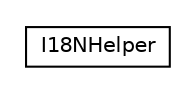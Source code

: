 #!/usr/local/bin/dot
#
# Class diagram 
# Generated by UMLGraph version R5_6-24-gf6e263 (http://www.umlgraph.org/)
#

digraph G {
	edge [fontname="Helvetica",fontsize=10,labelfontname="Helvetica",labelfontsize=10];
	node [fontname="Helvetica",fontsize=10,shape=plaintext];
	nodesep=0.25;
	ranksep=0.5;
	// com.chrisdoyle.helloworld.war.I18NHelper
	c0 [label=<<table title="com.chrisdoyle.helloworld.war.I18NHelper" border="0" cellborder="1" cellspacing="0" cellpadding="2" port="p" href="./I18NHelper.html">
		<tr><td><table border="0" cellspacing="0" cellpadding="1">
<tr><td align="center" balign="center"> I18NHelper </td></tr>
		</table></td></tr>
		</table>>, URL="./I18NHelper.html", fontname="Helvetica", fontcolor="black", fontsize=10.0];
}

